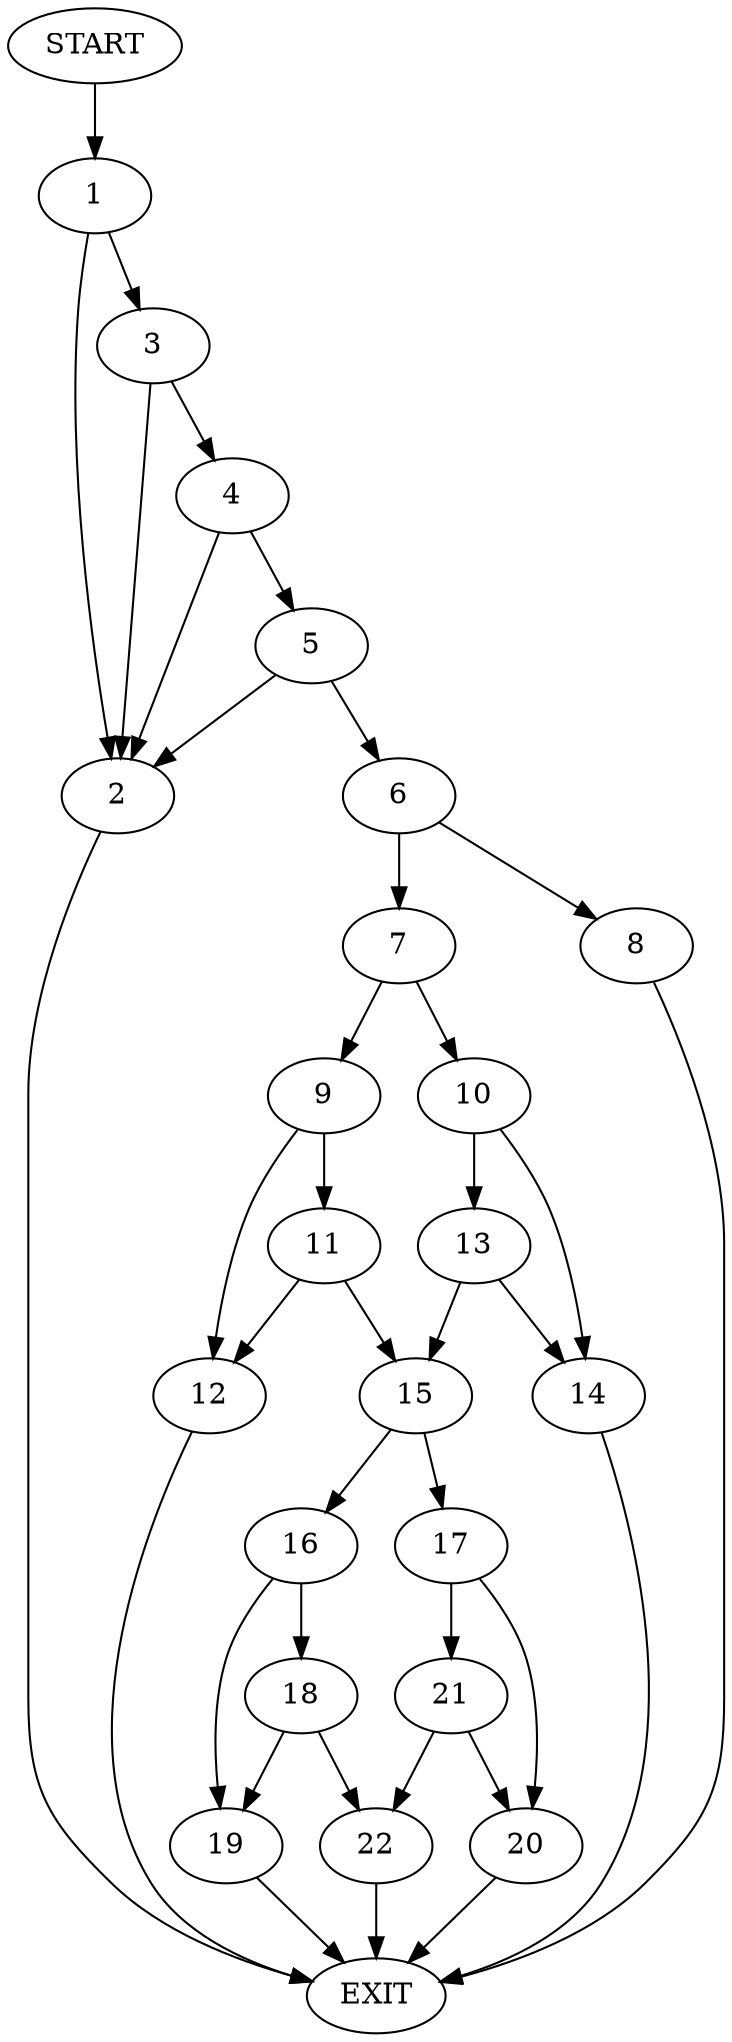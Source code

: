 digraph {
0 [label="START"]
23 [label="EXIT"]
0 -> 1
1 -> 2
1 -> 3
3 -> 4
3 -> 2
2 -> 23
4 -> 5
4 -> 2
5 -> 6
5 -> 2
6 -> 7
6 -> 8
8 -> 23
7 -> 9
7 -> 10
9 -> 11
9 -> 12
10 -> 13
10 -> 14
11 -> 15
11 -> 12
12 -> 23
15 -> 16
15 -> 17
13 -> 15
13 -> 14
14 -> 23
16 -> 18
16 -> 19
17 -> 20
17 -> 21
20 -> 23
21 -> 22
21 -> 20
22 -> 23
19 -> 23
18 -> 22
18 -> 19
}
